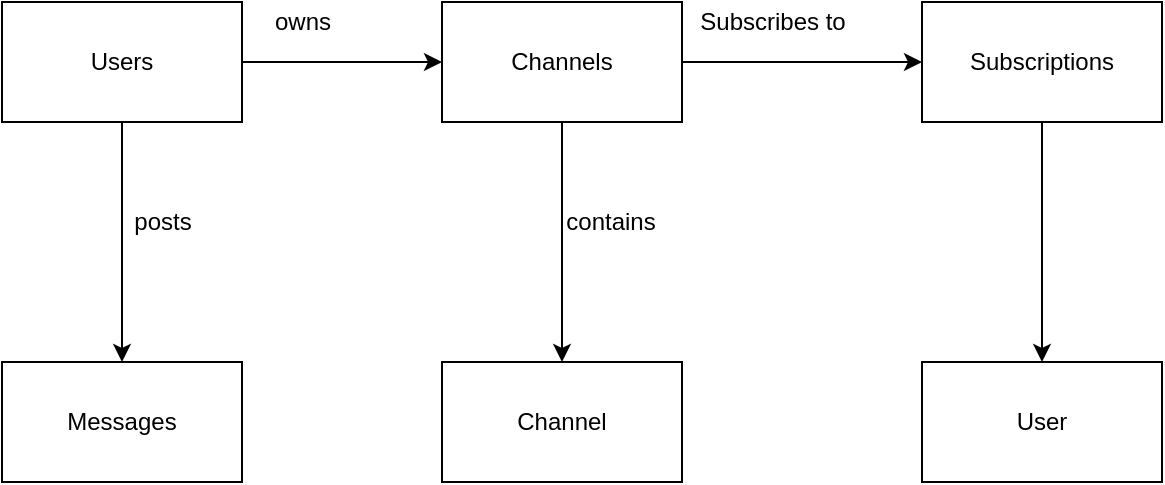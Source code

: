 <mxfile version="17.4.6" type="device"><diagram id="F23wrTiU1-AzWocc6BsQ" name="Page-1"><mxGraphModel dx="1422" dy="744" grid="1" gridSize="10" guides="1" tooltips="1" connect="1" arrows="1" fold="1" page="1" pageScale="1" pageWidth="827" pageHeight="1169" math="0" shadow="0"><root><mxCell id="0"/><mxCell id="1" parent="0"/><mxCell id="szrwUWrxd3g4y43CCB7x-2" style="edgeStyle=orthogonalEdgeStyle;rounded=0;orthogonalLoop=1;jettySize=auto;html=1;" edge="1" parent="1" source="szrwUWrxd3g4y43CCB7x-1" target="szrwUWrxd3g4y43CCB7x-3"><mxGeometry relative="1" as="geometry"><mxPoint x="360" y="160" as="targetPoint"/></mxGeometry></mxCell><mxCell id="szrwUWrxd3g4y43CCB7x-6" style="edgeStyle=orthogonalEdgeStyle;rounded=0;orthogonalLoop=1;jettySize=auto;html=1;" edge="1" parent="1" source="szrwUWrxd3g4y43CCB7x-1" target="szrwUWrxd3g4y43CCB7x-7"><mxGeometry relative="1" as="geometry"><mxPoint x="150" y="280" as="targetPoint"/></mxGeometry></mxCell><mxCell id="szrwUWrxd3g4y43CCB7x-1" value="Users" style="rounded=0;whiteSpace=wrap;html=1;" vertex="1" parent="1"><mxGeometry x="90" y="130" width="120" height="60" as="geometry"/></mxCell><mxCell id="szrwUWrxd3g4y43CCB7x-4" style="edgeStyle=orthogonalEdgeStyle;rounded=0;orthogonalLoop=1;jettySize=auto;html=1;" edge="1" parent="1" source="szrwUWrxd3g4y43CCB7x-3" target="szrwUWrxd3g4y43CCB7x-5"><mxGeometry relative="1" as="geometry"><mxPoint x="530" y="160" as="targetPoint"/></mxGeometry></mxCell><mxCell id="szrwUWrxd3g4y43CCB7x-8" style="edgeStyle=orthogonalEdgeStyle;rounded=0;orthogonalLoop=1;jettySize=auto;html=1;" edge="1" parent="1" source="szrwUWrxd3g4y43CCB7x-3" target="szrwUWrxd3g4y43CCB7x-10"><mxGeometry relative="1" as="geometry"><mxPoint x="370" y="250" as="targetPoint"/></mxGeometry></mxCell><mxCell id="szrwUWrxd3g4y43CCB7x-3" value="Channels" style="rounded=0;whiteSpace=wrap;html=1;" vertex="1" parent="1"><mxGeometry x="310" y="130" width="120" height="60" as="geometry"/></mxCell><mxCell id="szrwUWrxd3g4y43CCB7x-11" style="edgeStyle=orthogonalEdgeStyle;rounded=0;orthogonalLoop=1;jettySize=auto;html=1;" edge="1" parent="1" source="szrwUWrxd3g4y43CCB7x-5" target="szrwUWrxd3g4y43CCB7x-12"><mxGeometry relative="1" as="geometry"><mxPoint x="530" y="260" as="targetPoint"/></mxGeometry></mxCell><mxCell id="szrwUWrxd3g4y43CCB7x-5" value="Subscriptions" style="rounded=0;whiteSpace=wrap;html=1;" vertex="1" parent="1"><mxGeometry x="550" y="130" width="120" height="60" as="geometry"/></mxCell><mxCell id="szrwUWrxd3g4y43CCB7x-7" value="Messages" style="rounded=0;whiteSpace=wrap;html=1;" vertex="1" parent="1"><mxGeometry x="90" y="310" width="120" height="60" as="geometry"/></mxCell><mxCell id="szrwUWrxd3g4y43CCB7x-10" value="Channel" style="rounded=0;whiteSpace=wrap;html=1;" vertex="1" parent="1"><mxGeometry x="310" y="310" width="120" height="60" as="geometry"/></mxCell><mxCell id="szrwUWrxd3g4y43CCB7x-12" value="User" style="rounded=0;whiteSpace=wrap;html=1;" vertex="1" parent="1"><mxGeometry x="550" y="310" width="120" height="60" as="geometry"/></mxCell><mxCell id="szrwUWrxd3g4y43CCB7x-13" value="posts" style="text;html=1;align=center;verticalAlign=middle;resizable=0;points=[];autosize=1;strokeColor=none;fillColor=none;" vertex="1" parent="1"><mxGeometry x="150" y="230" width="40" height="20" as="geometry"/></mxCell><mxCell id="szrwUWrxd3g4y43CCB7x-14" value="contains" style="text;html=1;align=center;verticalAlign=middle;resizable=0;points=[];autosize=1;strokeColor=none;fillColor=none;" vertex="1" parent="1"><mxGeometry x="364" y="230" width="60" height="20" as="geometry"/></mxCell><mxCell id="szrwUWrxd3g4y43CCB7x-16" value="owns" style="text;html=1;align=center;verticalAlign=middle;resizable=0;points=[];autosize=1;strokeColor=none;fillColor=none;" vertex="1" parent="1"><mxGeometry x="220" y="130" width="40" height="20" as="geometry"/></mxCell><mxCell id="szrwUWrxd3g4y43CCB7x-17" value="Subscribes to" style="text;html=1;align=center;verticalAlign=middle;resizable=0;points=[];autosize=1;strokeColor=none;fillColor=none;" vertex="1" parent="1"><mxGeometry x="430" y="130" width="90" height="20" as="geometry"/></mxCell></root></mxGraphModel></diagram></mxfile>